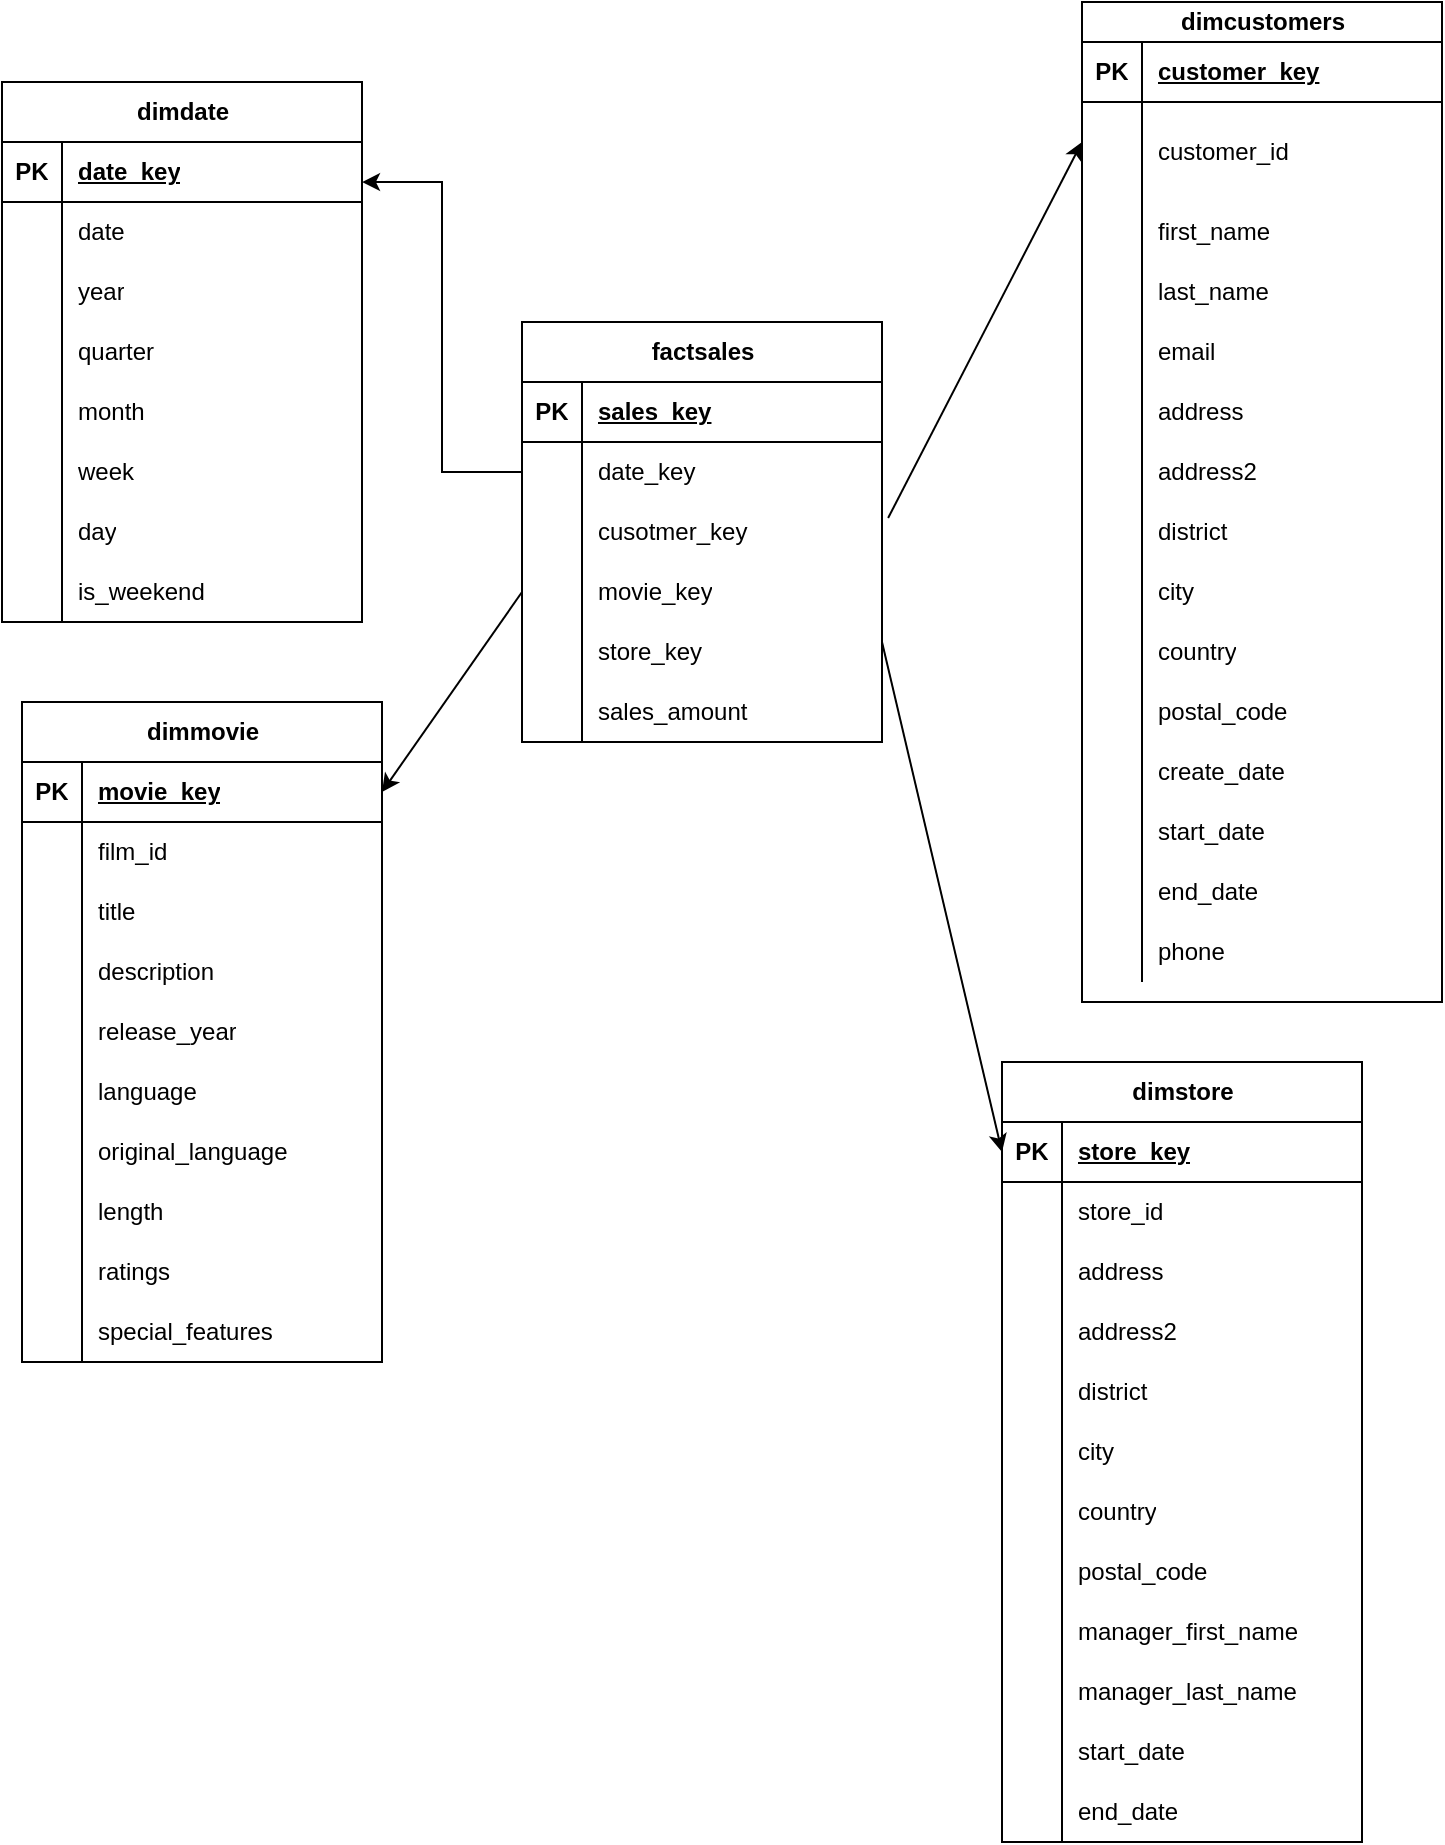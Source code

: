 <mxfile version="21.5.0" type="device">
  <diagram name="Page-1" id="Ls-cPa7ksyw-kUpTD1Ev">
    <mxGraphModel dx="880" dy="462" grid="1" gridSize="10" guides="1" tooltips="1" connect="1" arrows="1" fold="1" page="1" pageScale="1" pageWidth="850" pageHeight="1100" math="0" shadow="0">
      <root>
        <mxCell id="0" />
        <mxCell id="1" parent="0" />
        <mxCell id="tBw-oH8dw3B7Bj7bsa85-1" value="factsales" style="shape=table;startSize=30;container=1;collapsible=1;childLayout=tableLayout;fixedRows=1;rowLines=0;fontStyle=1;align=center;resizeLast=1;html=1;" parent="1" vertex="1">
          <mxGeometry x="310" y="180" width="180" height="210" as="geometry" />
        </mxCell>
        <mxCell id="tBw-oH8dw3B7Bj7bsa85-2" value="" style="shape=tableRow;horizontal=0;startSize=0;swimlaneHead=0;swimlaneBody=0;fillColor=none;collapsible=0;dropTarget=0;points=[[0,0.5],[1,0.5]];portConstraint=eastwest;top=0;left=0;right=0;bottom=1;" parent="tBw-oH8dw3B7Bj7bsa85-1" vertex="1">
          <mxGeometry y="30" width="180" height="30" as="geometry" />
        </mxCell>
        <mxCell id="tBw-oH8dw3B7Bj7bsa85-3" value="PK" style="shape=partialRectangle;connectable=0;fillColor=none;top=0;left=0;bottom=0;right=0;fontStyle=1;overflow=hidden;whiteSpace=wrap;html=1;" parent="tBw-oH8dw3B7Bj7bsa85-2" vertex="1">
          <mxGeometry width="30" height="30" as="geometry">
            <mxRectangle width="30" height="30" as="alternateBounds" />
          </mxGeometry>
        </mxCell>
        <mxCell id="tBw-oH8dw3B7Bj7bsa85-4" value="sales_key" style="shape=partialRectangle;connectable=0;fillColor=none;top=0;left=0;bottom=0;right=0;align=left;spacingLeft=6;fontStyle=5;overflow=hidden;whiteSpace=wrap;html=1;" parent="tBw-oH8dw3B7Bj7bsa85-2" vertex="1">
          <mxGeometry x="30" width="150" height="30" as="geometry">
            <mxRectangle width="150" height="30" as="alternateBounds" />
          </mxGeometry>
        </mxCell>
        <mxCell id="tBw-oH8dw3B7Bj7bsa85-5" value="" style="shape=tableRow;horizontal=0;startSize=0;swimlaneHead=0;swimlaneBody=0;fillColor=none;collapsible=0;dropTarget=0;points=[[0,0.5],[1,0.5]];portConstraint=eastwest;top=0;left=0;right=0;bottom=0;" parent="tBw-oH8dw3B7Bj7bsa85-1" vertex="1">
          <mxGeometry y="60" width="180" height="30" as="geometry" />
        </mxCell>
        <mxCell id="tBw-oH8dw3B7Bj7bsa85-6" value="" style="shape=partialRectangle;connectable=0;fillColor=none;top=0;left=0;bottom=0;right=0;editable=1;overflow=hidden;whiteSpace=wrap;html=1;" parent="tBw-oH8dw3B7Bj7bsa85-5" vertex="1">
          <mxGeometry width="30" height="30" as="geometry">
            <mxRectangle width="30" height="30" as="alternateBounds" />
          </mxGeometry>
        </mxCell>
        <mxCell id="tBw-oH8dw3B7Bj7bsa85-7" value="date_key" style="shape=partialRectangle;connectable=0;fillColor=none;top=0;left=0;bottom=0;right=0;align=left;spacingLeft=6;overflow=hidden;whiteSpace=wrap;html=1;" parent="tBw-oH8dw3B7Bj7bsa85-5" vertex="1">
          <mxGeometry x="30" width="150" height="30" as="geometry">
            <mxRectangle width="150" height="30" as="alternateBounds" />
          </mxGeometry>
        </mxCell>
        <mxCell id="tBw-oH8dw3B7Bj7bsa85-8" value="" style="shape=tableRow;horizontal=0;startSize=0;swimlaneHead=0;swimlaneBody=0;fillColor=none;collapsible=0;dropTarget=0;points=[[0,0.5],[1,0.5]];portConstraint=eastwest;top=0;left=0;right=0;bottom=0;" parent="tBw-oH8dw3B7Bj7bsa85-1" vertex="1">
          <mxGeometry y="90" width="180" height="30" as="geometry" />
        </mxCell>
        <mxCell id="tBw-oH8dw3B7Bj7bsa85-9" value="" style="shape=partialRectangle;connectable=0;fillColor=none;top=0;left=0;bottom=0;right=0;editable=1;overflow=hidden;whiteSpace=wrap;html=1;" parent="tBw-oH8dw3B7Bj7bsa85-8" vertex="1">
          <mxGeometry width="30" height="30" as="geometry">
            <mxRectangle width="30" height="30" as="alternateBounds" />
          </mxGeometry>
        </mxCell>
        <mxCell id="tBw-oH8dw3B7Bj7bsa85-10" value="cusotmer_key" style="shape=partialRectangle;connectable=0;fillColor=none;top=0;left=0;bottom=0;right=0;align=left;spacingLeft=6;overflow=hidden;whiteSpace=wrap;html=1;" parent="tBw-oH8dw3B7Bj7bsa85-8" vertex="1">
          <mxGeometry x="30" width="150" height="30" as="geometry">
            <mxRectangle width="150" height="30" as="alternateBounds" />
          </mxGeometry>
        </mxCell>
        <mxCell id="tBw-oH8dw3B7Bj7bsa85-11" value="" style="shape=tableRow;horizontal=0;startSize=0;swimlaneHead=0;swimlaneBody=0;fillColor=none;collapsible=0;dropTarget=0;points=[[0,0.5],[1,0.5]];portConstraint=eastwest;top=0;left=0;right=0;bottom=0;" parent="tBw-oH8dw3B7Bj7bsa85-1" vertex="1">
          <mxGeometry y="120" width="180" height="30" as="geometry" />
        </mxCell>
        <mxCell id="tBw-oH8dw3B7Bj7bsa85-12" value="" style="shape=partialRectangle;connectable=0;fillColor=none;top=0;left=0;bottom=0;right=0;editable=1;overflow=hidden;whiteSpace=wrap;html=1;" parent="tBw-oH8dw3B7Bj7bsa85-11" vertex="1">
          <mxGeometry width="30" height="30" as="geometry">
            <mxRectangle width="30" height="30" as="alternateBounds" />
          </mxGeometry>
        </mxCell>
        <mxCell id="tBw-oH8dw3B7Bj7bsa85-13" value="movie_key" style="shape=partialRectangle;connectable=0;fillColor=none;top=0;left=0;bottom=0;right=0;align=left;spacingLeft=6;overflow=hidden;whiteSpace=wrap;html=1;" parent="tBw-oH8dw3B7Bj7bsa85-11" vertex="1">
          <mxGeometry x="30" width="150" height="30" as="geometry">
            <mxRectangle width="150" height="30" as="alternateBounds" />
          </mxGeometry>
        </mxCell>
        <mxCell id="tBw-oH8dw3B7Bj7bsa85-67" value="" style="shape=tableRow;horizontal=0;startSize=0;swimlaneHead=0;swimlaneBody=0;fillColor=none;collapsible=0;dropTarget=0;points=[[0,0.5],[1,0.5]];portConstraint=eastwest;top=0;left=0;right=0;bottom=0;" parent="tBw-oH8dw3B7Bj7bsa85-1" vertex="1">
          <mxGeometry y="150" width="180" height="30" as="geometry" />
        </mxCell>
        <mxCell id="tBw-oH8dw3B7Bj7bsa85-68" value="" style="shape=partialRectangle;connectable=0;fillColor=none;top=0;left=0;bottom=0;right=0;editable=1;overflow=hidden;whiteSpace=wrap;html=1;" parent="tBw-oH8dw3B7Bj7bsa85-67" vertex="1">
          <mxGeometry width="30" height="30" as="geometry">
            <mxRectangle width="30" height="30" as="alternateBounds" />
          </mxGeometry>
        </mxCell>
        <mxCell id="tBw-oH8dw3B7Bj7bsa85-69" value="store_key" style="shape=partialRectangle;connectable=0;fillColor=none;top=0;left=0;bottom=0;right=0;align=left;spacingLeft=6;overflow=hidden;whiteSpace=wrap;html=1;" parent="tBw-oH8dw3B7Bj7bsa85-67" vertex="1">
          <mxGeometry x="30" width="150" height="30" as="geometry">
            <mxRectangle width="150" height="30" as="alternateBounds" />
          </mxGeometry>
        </mxCell>
        <mxCell id="tBw-oH8dw3B7Bj7bsa85-70" value="" style="shape=tableRow;horizontal=0;startSize=0;swimlaneHead=0;swimlaneBody=0;fillColor=none;collapsible=0;dropTarget=0;points=[[0,0.5],[1,0.5]];portConstraint=eastwest;top=0;left=0;right=0;bottom=0;" parent="tBw-oH8dw3B7Bj7bsa85-1" vertex="1">
          <mxGeometry y="180" width="180" height="30" as="geometry" />
        </mxCell>
        <mxCell id="tBw-oH8dw3B7Bj7bsa85-71" value="" style="shape=partialRectangle;connectable=0;fillColor=none;top=0;left=0;bottom=0;right=0;editable=1;overflow=hidden;whiteSpace=wrap;html=1;" parent="tBw-oH8dw3B7Bj7bsa85-70" vertex="1">
          <mxGeometry width="30" height="30" as="geometry">
            <mxRectangle width="30" height="30" as="alternateBounds" />
          </mxGeometry>
        </mxCell>
        <mxCell id="tBw-oH8dw3B7Bj7bsa85-72" value="sales_amount" style="shape=partialRectangle;connectable=0;fillColor=none;top=0;left=0;bottom=0;right=0;align=left;spacingLeft=6;overflow=hidden;whiteSpace=wrap;html=1;" parent="tBw-oH8dw3B7Bj7bsa85-70" vertex="1">
          <mxGeometry x="30" width="150" height="30" as="geometry">
            <mxRectangle width="150" height="30" as="alternateBounds" />
          </mxGeometry>
        </mxCell>
        <mxCell id="tBw-oH8dw3B7Bj7bsa85-14" value="dimdate" style="shape=table;startSize=30;container=1;collapsible=1;childLayout=tableLayout;fixedRows=1;rowLines=0;fontStyle=1;align=center;resizeLast=1;html=1;" parent="1" vertex="1">
          <mxGeometry x="50" y="60" width="180" height="270" as="geometry" />
        </mxCell>
        <mxCell id="tBw-oH8dw3B7Bj7bsa85-15" value="" style="shape=tableRow;horizontal=0;startSize=0;swimlaneHead=0;swimlaneBody=0;fillColor=none;collapsible=0;dropTarget=0;points=[[0,0.5],[1,0.5]];portConstraint=eastwest;top=0;left=0;right=0;bottom=1;" parent="tBw-oH8dw3B7Bj7bsa85-14" vertex="1">
          <mxGeometry y="30" width="180" height="30" as="geometry" />
        </mxCell>
        <mxCell id="tBw-oH8dw3B7Bj7bsa85-16" value="PK" style="shape=partialRectangle;connectable=0;fillColor=none;top=0;left=0;bottom=0;right=0;fontStyle=1;overflow=hidden;whiteSpace=wrap;html=1;" parent="tBw-oH8dw3B7Bj7bsa85-15" vertex="1">
          <mxGeometry width="30" height="30" as="geometry">
            <mxRectangle width="30" height="30" as="alternateBounds" />
          </mxGeometry>
        </mxCell>
        <mxCell id="tBw-oH8dw3B7Bj7bsa85-17" value="date_key" style="shape=partialRectangle;connectable=0;fillColor=none;top=0;left=0;bottom=0;right=0;align=left;spacingLeft=6;fontStyle=5;overflow=hidden;whiteSpace=wrap;html=1;" parent="tBw-oH8dw3B7Bj7bsa85-15" vertex="1">
          <mxGeometry x="30" width="150" height="30" as="geometry">
            <mxRectangle width="150" height="30" as="alternateBounds" />
          </mxGeometry>
        </mxCell>
        <mxCell id="tBw-oH8dw3B7Bj7bsa85-18" value="" style="shape=tableRow;horizontal=0;startSize=0;swimlaneHead=0;swimlaneBody=0;fillColor=none;collapsible=0;dropTarget=0;points=[[0,0.5],[1,0.5]];portConstraint=eastwest;top=0;left=0;right=0;bottom=0;" parent="tBw-oH8dw3B7Bj7bsa85-14" vertex="1">
          <mxGeometry y="60" width="180" height="30" as="geometry" />
        </mxCell>
        <mxCell id="tBw-oH8dw3B7Bj7bsa85-19" value="" style="shape=partialRectangle;connectable=0;fillColor=none;top=0;left=0;bottom=0;right=0;editable=1;overflow=hidden;whiteSpace=wrap;html=1;" parent="tBw-oH8dw3B7Bj7bsa85-18" vertex="1">
          <mxGeometry width="30" height="30" as="geometry">
            <mxRectangle width="30" height="30" as="alternateBounds" />
          </mxGeometry>
        </mxCell>
        <mxCell id="tBw-oH8dw3B7Bj7bsa85-20" value="date" style="shape=partialRectangle;connectable=0;fillColor=none;top=0;left=0;bottom=0;right=0;align=left;spacingLeft=6;overflow=hidden;whiteSpace=wrap;html=1;" parent="tBw-oH8dw3B7Bj7bsa85-18" vertex="1">
          <mxGeometry x="30" width="150" height="30" as="geometry">
            <mxRectangle width="150" height="30" as="alternateBounds" />
          </mxGeometry>
        </mxCell>
        <mxCell id="tBw-oH8dw3B7Bj7bsa85-21" value="" style="shape=tableRow;horizontal=0;startSize=0;swimlaneHead=0;swimlaneBody=0;fillColor=none;collapsible=0;dropTarget=0;points=[[0,0.5],[1,0.5]];portConstraint=eastwest;top=0;left=0;right=0;bottom=0;" parent="tBw-oH8dw3B7Bj7bsa85-14" vertex="1">
          <mxGeometry y="90" width="180" height="30" as="geometry" />
        </mxCell>
        <mxCell id="tBw-oH8dw3B7Bj7bsa85-22" value="" style="shape=partialRectangle;connectable=0;fillColor=none;top=0;left=0;bottom=0;right=0;editable=1;overflow=hidden;whiteSpace=wrap;html=1;" parent="tBw-oH8dw3B7Bj7bsa85-21" vertex="1">
          <mxGeometry width="30" height="30" as="geometry">
            <mxRectangle width="30" height="30" as="alternateBounds" />
          </mxGeometry>
        </mxCell>
        <mxCell id="tBw-oH8dw3B7Bj7bsa85-23" value="year" style="shape=partialRectangle;connectable=0;fillColor=none;top=0;left=0;bottom=0;right=0;align=left;spacingLeft=6;overflow=hidden;whiteSpace=wrap;html=1;" parent="tBw-oH8dw3B7Bj7bsa85-21" vertex="1">
          <mxGeometry x="30" width="150" height="30" as="geometry">
            <mxRectangle width="150" height="30" as="alternateBounds" />
          </mxGeometry>
        </mxCell>
        <mxCell id="tBw-oH8dw3B7Bj7bsa85-24" value="" style="shape=tableRow;horizontal=0;startSize=0;swimlaneHead=0;swimlaneBody=0;fillColor=none;collapsible=0;dropTarget=0;points=[[0,0.5],[1,0.5]];portConstraint=eastwest;top=0;left=0;right=0;bottom=0;" parent="tBw-oH8dw3B7Bj7bsa85-14" vertex="1">
          <mxGeometry y="120" width="180" height="30" as="geometry" />
        </mxCell>
        <mxCell id="tBw-oH8dw3B7Bj7bsa85-25" value="" style="shape=partialRectangle;connectable=0;fillColor=none;top=0;left=0;bottom=0;right=0;editable=1;overflow=hidden;whiteSpace=wrap;html=1;" parent="tBw-oH8dw3B7Bj7bsa85-24" vertex="1">
          <mxGeometry width="30" height="30" as="geometry">
            <mxRectangle width="30" height="30" as="alternateBounds" />
          </mxGeometry>
        </mxCell>
        <mxCell id="tBw-oH8dw3B7Bj7bsa85-26" value="quarter" style="shape=partialRectangle;connectable=0;fillColor=none;top=0;left=0;bottom=0;right=0;align=left;spacingLeft=6;overflow=hidden;whiteSpace=wrap;html=1;" parent="tBw-oH8dw3B7Bj7bsa85-24" vertex="1">
          <mxGeometry x="30" width="150" height="30" as="geometry">
            <mxRectangle width="150" height="30" as="alternateBounds" />
          </mxGeometry>
        </mxCell>
        <mxCell id="tBw-oH8dw3B7Bj7bsa85-77" value="" style="shape=tableRow;horizontal=0;startSize=0;swimlaneHead=0;swimlaneBody=0;fillColor=none;collapsible=0;dropTarget=0;points=[[0,0.5],[1,0.5]];portConstraint=eastwest;top=0;left=0;right=0;bottom=0;" parent="tBw-oH8dw3B7Bj7bsa85-14" vertex="1">
          <mxGeometry y="150" width="180" height="30" as="geometry" />
        </mxCell>
        <mxCell id="tBw-oH8dw3B7Bj7bsa85-78" value="" style="shape=partialRectangle;connectable=0;fillColor=none;top=0;left=0;bottom=0;right=0;editable=1;overflow=hidden;whiteSpace=wrap;html=1;" parent="tBw-oH8dw3B7Bj7bsa85-77" vertex="1">
          <mxGeometry width="30" height="30" as="geometry">
            <mxRectangle width="30" height="30" as="alternateBounds" />
          </mxGeometry>
        </mxCell>
        <mxCell id="tBw-oH8dw3B7Bj7bsa85-79" value="month" style="shape=partialRectangle;connectable=0;fillColor=none;top=0;left=0;bottom=0;right=0;align=left;spacingLeft=6;overflow=hidden;whiteSpace=wrap;html=1;" parent="tBw-oH8dw3B7Bj7bsa85-77" vertex="1">
          <mxGeometry x="30" width="150" height="30" as="geometry">
            <mxRectangle width="150" height="30" as="alternateBounds" />
          </mxGeometry>
        </mxCell>
        <mxCell id="tBw-oH8dw3B7Bj7bsa85-80" value="" style="shape=tableRow;horizontal=0;startSize=0;swimlaneHead=0;swimlaneBody=0;fillColor=none;collapsible=0;dropTarget=0;points=[[0,0.5],[1,0.5]];portConstraint=eastwest;top=0;left=0;right=0;bottom=0;" parent="tBw-oH8dw3B7Bj7bsa85-14" vertex="1">
          <mxGeometry y="180" width="180" height="30" as="geometry" />
        </mxCell>
        <mxCell id="tBw-oH8dw3B7Bj7bsa85-81" value="" style="shape=partialRectangle;connectable=0;fillColor=none;top=0;left=0;bottom=0;right=0;editable=1;overflow=hidden;whiteSpace=wrap;html=1;" parent="tBw-oH8dw3B7Bj7bsa85-80" vertex="1">
          <mxGeometry width="30" height="30" as="geometry">
            <mxRectangle width="30" height="30" as="alternateBounds" />
          </mxGeometry>
        </mxCell>
        <mxCell id="tBw-oH8dw3B7Bj7bsa85-82" value="week" style="shape=partialRectangle;connectable=0;fillColor=none;top=0;left=0;bottom=0;right=0;align=left;spacingLeft=6;overflow=hidden;whiteSpace=wrap;html=1;" parent="tBw-oH8dw3B7Bj7bsa85-80" vertex="1">
          <mxGeometry x="30" width="150" height="30" as="geometry">
            <mxRectangle width="150" height="30" as="alternateBounds" />
          </mxGeometry>
        </mxCell>
        <mxCell id="tBw-oH8dw3B7Bj7bsa85-83" value="" style="shape=tableRow;horizontal=0;startSize=0;swimlaneHead=0;swimlaneBody=0;fillColor=none;collapsible=0;dropTarget=0;points=[[0,0.5],[1,0.5]];portConstraint=eastwest;top=0;left=0;right=0;bottom=0;" parent="tBw-oH8dw3B7Bj7bsa85-14" vertex="1">
          <mxGeometry y="210" width="180" height="30" as="geometry" />
        </mxCell>
        <mxCell id="tBw-oH8dw3B7Bj7bsa85-84" value="" style="shape=partialRectangle;connectable=0;fillColor=none;top=0;left=0;bottom=0;right=0;editable=1;overflow=hidden;whiteSpace=wrap;html=1;" parent="tBw-oH8dw3B7Bj7bsa85-83" vertex="1">
          <mxGeometry width="30" height="30" as="geometry">
            <mxRectangle width="30" height="30" as="alternateBounds" />
          </mxGeometry>
        </mxCell>
        <mxCell id="tBw-oH8dw3B7Bj7bsa85-85" value="day" style="shape=partialRectangle;connectable=0;fillColor=none;top=0;left=0;bottom=0;right=0;align=left;spacingLeft=6;overflow=hidden;whiteSpace=wrap;html=1;" parent="tBw-oH8dw3B7Bj7bsa85-83" vertex="1">
          <mxGeometry x="30" width="150" height="30" as="geometry">
            <mxRectangle width="150" height="30" as="alternateBounds" />
          </mxGeometry>
        </mxCell>
        <mxCell id="tBw-oH8dw3B7Bj7bsa85-86" value="" style="shape=tableRow;horizontal=0;startSize=0;swimlaneHead=0;swimlaneBody=0;fillColor=none;collapsible=0;dropTarget=0;points=[[0,0.5],[1,0.5]];portConstraint=eastwest;top=0;left=0;right=0;bottom=0;" parent="tBw-oH8dw3B7Bj7bsa85-14" vertex="1">
          <mxGeometry y="240" width="180" height="30" as="geometry" />
        </mxCell>
        <mxCell id="tBw-oH8dw3B7Bj7bsa85-87" value="" style="shape=partialRectangle;connectable=0;fillColor=none;top=0;left=0;bottom=0;right=0;editable=1;overflow=hidden;whiteSpace=wrap;html=1;" parent="tBw-oH8dw3B7Bj7bsa85-86" vertex="1">
          <mxGeometry width="30" height="30" as="geometry">
            <mxRectangle width="30" height="30" as="alternateBounds" />
          </mxGeometry>
        </mxCell>
        <mxCell id="tBw-oH8dw3B7Bj7bsa85-88" value="is_weekend" style="shape=partialRectangle;connectable=0;fillColor=none;top=0;left=0;bottom=0;right=0;align=left;spacingLeft=6;overflow=hidden;whiteSpace=wrap;html=1;" parent="tBw-oH8dw3B7Bj7bsa85-86" vertex="1">
          <mxGeometry x="30" width="150" height="30" as="geometry">
            <mxRectangle width="150" height="30" as="alternateBounds" />
          </mxGeometry>
        </mxCell>
        <mxCell id="tBw-oH8dw3B7Bj7bsa85-27" value="dimcustomers" style="shape=table;startSize=20;container=1;collapsible=1;childLayout=tableLayout;fixedRows=1;rowLines=0;fontStyle=1;align=center;resizeLast=1;html=1;" parent="1" vertex="1">
          <mxGeometry x="590" y="20" width="180" height="500" as="geometry" />
        </mxCell>
        <mxCell id="tBw-oH8dw3B7Bj7bsa85-28" value="" style="shape=tableRow;horizontal=0;startSize=0;swimlaneHead=0;swimlaneBody=0;fillColor=none;collapsible=0;dropTarget=0;points=[[0,0.5],[1,0.5]];portConstraint=eastwest;top=0;left=0;right=0;bottom=1;" parent="tBw-oH8dw3B7Bj7bsa85-27" vertex="1">
          <mxGeometry y="20" width="180" height="30" as="geometry" />
        </mxCell>
        <mxCell id="tBw-oH8dw3B7Bj7bsa85-29" value="PK" style="shape=partialRectangle;connectable=0;fillColor=none;top=0;left=0;bottom=0;right=0;fontStyle=1;overflow=hidden;whiteSpace=wrap;html=1;" parent="tBw-oH8dw3B7Bj7bsa85-28" vertex="1">
          <mxGeometry width="30" height="30" as="geometry">
            <mxRectangle width="30" height="30" as="alternateBounds" />
          </mxGeometry>
        </mxCell>
        <mxCell id="tBw-oH8dw3B7Bj7bsa85-30" value="customer_key" style="shape=partialRectangle;connectable=0;fillColor=none;top=0;left=0;bottom=0;right=0;align=left;spacingLeft=6;fontStyle=5;overflow=hidden;whiteSpace=wrap;html=1;" parent="tBw-oH8dw3B7Bj7bsa85-28" vertex="1">
          <mxGeometry x="30" width="150" height="30" as="geometry">
            <mxRectangle width="150" height="30" as="alternateBounds" />
          </mxGeometry>
        </mxCell>
        <mxCell id="tBw-oH8dw3B7Bj7bsa85-31" value="" style="shape=tableRow;horizontal=0;startSize=0;swimlaneHead=0;swimlaneBody=0;fillColor=none;collapsible=0;dropTarget=0;points=[[0,0.5],[1,0.5]];portConstraint=eastwest;top=0;left=0;right=0;bottom=0;" parent="tBw-oH8dw3B7Bj7bsa85-27" vertex="1">
          <mxGeometry y="50" width="180" height="50" as="geometry" />
        </mxCell>
        <mxCell id="tBw-oH8dw3B7Bj7bsa85-32" value="" style="shape=partialRectangle;connectable=0;fillColor=none;top=0;left=0;bottom=0;right=0;editable=1;overflow=hidden;whiteSpace=wrap;html=1;" parent="tBw-oH8dw3B7Bj7bsa85-31" vertex="1">
          <mxGeometry width="30" height="50" as="geometry">
            <mxRectangle width="30" height="50" as="alternateBounds" />
          </mxGeometry>
        </mxCell>
        <mxCell id="tBw-oH8dw3B7Bj7bsa85-33" value="customer_id&lt;span style=&quot;white-space: pre;&quot;&gt;&#x9;&lt;/span&gt;&lt;span style=&quot;white-space: pre;&quot;&gt;&#x9;&lt;/span&gt;&lt;span style=&quot;white-space: pre;&quot;&gt;&#x9;&lt;/span&gt;&lt;span style=&quot;white-space: pre;&quot;&gt;&#x9;&lt;/span&gt;&lt;span style=&quot;white-space: pre;&quot;&gt;&#x9;&lt;/span&gt;" style="shape=partialRectangle;connectable=0;fillColor=none;top=0;left=0;bottom=0;right=0;align=left;spacingLeft=6;overflow=hidden;whiteSpace=wrap;html=1;" parent="tBw-oH8dw3B7Bj7bsa85-31" vertex="1">
          <mxGeometry x="30" width="150" height="50" as="geometry">
            <mxRectangle width="150" height="50" as="alternateBounds" />
          </mxGeometry>
        </mxCell>
        <mxCell id="tBw-oH8dw3B7Bj7bsa85-34" value="" style="shape=tableRow;horizontal=0;startSize=0;swimlaneHead=0;swimlaneBody=0;fillColor=none;collapsible=0;dropTarget=0;points=[[0,0.5],[1,0.5]];portConstraint=eastwest;top=0;left=0;right=0;bottom=0;" parent="tBw-oH8dw3B7Bj7bsa85-27" vertex="1">
          <mxGeometry y="100" width="180" height="30" as="geometry" />
        </mxCell>
        <mxCell id="tBw-oH8dw3B7Bj7bsa85-35" value="" style="shape=partialRectangle;connectable=0;fillColor=none;top=0;left=0;bottom=0;right=0;editable=1;overflow=hidden;whiteSpace=wrap;html=1;" parent="tBw-oH8dw3B7Bj7bsa85-34" vertex="1">
          <mxGeometry width="30" height="30" as="geometry">
            <mxRectangle width="30" height="30" as="alternateBounds" />
          </mxGeometry>
        </mxCell>
        <mxCell id="tBw-oH8dw3B7Bj7bsa85-36" value="first_name" style="shape=partialRectangle;connectable=0;fillColor=none;top=0;left=0;bottom=0;right=0;align=left;spacingLeft=6;overflow=hidden;whiteSpace=wrap;html=1;" parent="tBw-oH8dw3B7Bj7bsa85-34" vertex="1">
          <mxGeometry x="30" width="150" height="30" as="geometry">
            <mxRectangle width="150" height="30" as="alternateBounds" />
          </mxGeometry>
        </mxCell>
        <mxCell id="tBw-oH8dw3B7Bj7bsa85-37" value="" style="shape=tableRow;horizontal=0;startSize=0;swimlaneHead=0;swimlaneBody=0;fillColor=none;collapsible=0;dropTarget=0;points=[[0,0.5],[1,0.5]];portConstraint=eastwest;top=0;left=0;right=0;bottom=0;" parent="tBw-oH8dw3B7Bj7bsa85-27" vertex="1">
          <mxGeometry y="130" width="180" height="30" as="geometry" />
        </mxCell>
        <mxCell id="tBw-oH8dw3B7Bj7bsa85-38" value="" style="shape=partialRectangle;connectable=0;fillColor=none;top=0;left=0;bottom=0;right=0;editable=1;overflow=hidden;whiteSpace=wrap;html=1;" parent="tBw-oH8dw3B7Bj7bsa85-37" vertex="1">
          <mxGeometry width="30" height="30" as="geometry">
            <mxRectangle width="30" height="30" as="alternateBounds" />
          </mxGeometry>
        </mxCell>
        <mxCell id="tBw-oH8dw3B7Bj7bsa85-39" value="last_name" style="shape=partialRectangle;connectable=0;fillColor=none;top=0;left=0;bottom=0;right=0;align=left;spacingLeft=6;overflow=hidden;whiteSpace=wrap;html=1;" parent="tBw-oH8dw3B7Bj7bsa85-37" vertex="1">
          <mxGeometry x="30" width="150" height="30" as="geometry">
            <mxRectangle width="150" height="30" as="alternateBounds" />
          </mxGeometry>
        </mxCell>
        <mxCell id="tBw-oH8dw3B7Bj7bsa85-131" value="" style="shape=tableRow;horizontal=0;startSize=0;swimlaneHead=0;swimlaneBody=0;fillColor=none;collapsible=0;dropTarget=0;points=[[0,0.5],[1,0.5]];portConstraint=eastwest;top=0;left=0;right=0;bottom=0;" parent="tBw-oH8dw3B7Bj7bsa85-27" vertex="1">
          <mxGeometry y="160" width="180" height="30" as="geometry" />
        </mxCell>
        <mxCell id="tBw-oH8dw3B7Bj7bsa85-132" value="" style="shape=partialRectangle;connectable=0;fillColor=none;top=0;left=0;bottom=0;right=0;editable=1;overflow=hidden;whiteSpace=wrap;html=1;" parent="tBw-oH8dw3B7Bj7bsa85-131" vertex="1">
          <mxGeometry width="30" height="30" as="geometry">
            <mxRectangle width="30" height="30" as="alternateBounds" />
          </mxGeometry>
        </mxCell>
        <mxCell id="tBw-oH8dw3B7Bj7bsa85-133" value="email" style="shape=partialRectangle;connectable=0;fillColor=none;top=0;left=0;bottom=0;right=0;align=left;spacingLeft=6;overflow=hidden;whiteSpace=wrap;html=1;" parent="tBw-oH8dw3B7Bj7bsa85-131" vertex="1">
          <mxGeometry x="30" width="150" height="30" as="geometry">
            <mxRectangle width="150" height="30" as="alternateBounds" />
          </mxGeometry>
        </mxCell>
        <mxCell id="tBw-oH8dw3B7Bj7bsa85-134" value="" style="shape=tableRow;horizontal=0;startSize=0;swimlaneHead=0;swimlaneBody=0;fillColor=none;collapsible=0;dropTarget=0;points=[[0,0.5],[1,0.5]];portConstraint=eastwest;top=0;left=0;right=0;bottom=0;" parent="tBw-oH8dw3B7Bj7bsa85-27" vertex="1">
          <mxGeometry y="190" width="180" height="30" as="geometry" />
        </mxCell>
        <mxCell id="tBw-oH8dw3B7Bj7bsa85-135" value="" style="shape=partialRectangle;connectable=0;fillColor=none;top=0;left=0;bottom=0;right=0;editable=1;overflow=hidden;whiteSpace=wrap;html=1;" parent="tBw-oH8dw3B7Bj7bsa85-134" vertex="1">
          <mxGeometry width="30" height="30" as="geometry">
            <mxRectangle width="30" height="30" as="alternateBounds" />
          </mxGeometry>
        </mxCell>
        <mxCell id="tBw-oH8dw3B7Bj7bsa85-136" value="address" style="shape=partialRectangle;connectable=0;fillColor=none;top=0;left=0;bottom=0;right=0;align=left;spacingLeft=6;overflow=hidden;whiteSpace=wrap;html=1;" parent="tBw-oH8dw3B7Bj7bsa85-134" vertex="1">
          <mxGeometry x="30" width="150" height="30" as="geometry">
            <mxRectangle width="150" height="30" as="alternateBounds" />
          </mxGeometry>
        </mxCell>
        <mxCell id="tBw-oH8dw3B7Bj7bsa85-137" value="" style="shape=tableRow;horizontal=0;startSize=0;swimlaneHead=0;swimlaneBody=0;fillColor=none;collapsible=0;dropTarget=0;points=[[0,0.5],[1,0.5]];portConstraint=eastwest;top=0;left=0;right=0;bottom=0;" parent="tBw-oH8dw3B7Bj7bsa85-27" vertex="1">
          <mxGeometry y="220" width="180" height="30" as="geometry" />
        </mxCell>
        <mxCell id="tBw-oH8dw3B7Bj7bsa85-138" value="" style="shape=partialRectangle;connectable=0;fillColor=none;top=0;left=0;bottom=0;right=0;editable=1;overflow=hidden;whiteSpace=wrap;html=1;" parent="tBw-oH8dw3B7Bj7bsa85-137" vertex="1">
          <mxGeometry width="30" height="30" as="geometry">
            <mxRectangle width="30" height="30" as="alternateBounds" />
          </mxGeometry>
        </mxCell>
        <mxCell id="tBw-oH8dw3B7Bj7bsa85-139" value="address2" style="shape=partialRectangle;connectable=0;fillColor=none;top=0;left=0;bottom=0;right=0;align=left;spacingLeft=6;overflow=hidden;whiteSpace=wrap;html=1;" parent="tBw-oH8dw3B7Bj7bsa85-137" vertex="1">
          <mxGeometry x="30" width="150" height="30" as="geometry">
            <mxRectangle width="150" height="30" as="alternateBounds" />
          </mxGeometry>
        </mxCell>
        <mxCell id="tBw-oH8dw3B7Bj7bsa85-140" value="" style="shape=tableRow;horizontal=0;startSize=0;swimlaneHead=0;swimlaneBody=0;fillColor=none;collapsible=0;dropTarget=0;points=[[0,0.5],[1,0.5]];portConstraint=eastwest;top=0;left=0;right=0;bottom=0;" parent="tBw-oH8dw3B7Bj7bsa85-27" vertex="1">
          <mxGeometry y="250" width="180" height="30" as="geometry" />
        </mxCell>
        <mxCell id="tBw-oH8dw3B7Bj7bsa85-141" value="" style="shape=partialRectangle;connectable=0;fillColor=none;top=0;left=0;bottom=0;right=0;editable=1;overflow=hidden;whiteSpace=wrap;html=1;" parent="tBw-oH8dw3B7Bj7bsa85-140" vertex="1">
          <mxGeometry width="30" height="30" as="geometry">
            <mxRectangle width="30" height="30" as="alternateBounds" />
          </mxGeometry>
        </mxCell>
        <mxCell id="tBw-oH8dw3B7Bj7bsa85-142" value="district" style="shape=partialRectangle;connectable=0;fillColor=none;top=0;left=0;bottom=0;right=0;align=left;spacingLeft=6;overflow=hidden;whiteSpace=wrap;html=1;" parent="tBw-oH8dw3B7Bj7bsa85-140" vertex="1">
          <mxGeometry x="30" width="150" height="30" as="geometry">
            <mxRectangle width="150" height="30" as="alternateBounds" />
          </mxGeometry>
        </mxCell>
        <mxCell id="tBw-oH8dw3B7Bj7bsa85-143" value="" style="shape=tableRow;horizontal=0;startSize=0;swimlaneHead=0;swimlaneBody=0;fillColor=none;collapsible=0;dropTarget=0;points=[[0,0.5],[1,0.5]];portConstraint=eastwest;top=0;left=0;right=0;bottom=0;" parent="tBw-oH8dw3B7Bj7bsa85-27" vertex="1">
          <mxGeometry y="280" width="180" height="30" as="geometry" />
        </mxCell>
        <mxCell id="tBw-oH8dw3B7Bj7bsa85-144" value="" style="shape=partialRectangle;connectable=0;fillColor=none;top=0;left=0;bottom=0;right=0;editable=1;overflow=hidden;whiteSpace=wrap;html=1;" parent="tBw-oH8dw3B7Bj7bsa85-143" vertex="1">
          <mxGeometry width="30" height="30" as="geometry">
            <mxRectangle width="30" height="30" as="alternateBounds" />
          </mxGeometry>
        </mxCell>
        <mxCell id="tBw-oH8dw3B7Bj7bsa85-145" value="city" style="shape=partialRectangle;connectable=0;fillColor=none;top=0;left=0;bottom=0;right=0;align=left;spacingLeft=6;overflow=hidden;whiteSpace=wrap;html=1;" parent="tBw-oH8dw3B7Bj7bsa85-143" vertex="1">
          <mxGeometry x="30" width="150" height="30" as="geometry">
            <mxRectangle width="150" height="30" as="alternateBounds" />
          </mxGeometry>
        </mxCell>
        <mxCell id="tBw-oH8dw3B7Bj7bsa85-146" value="" style="shape=tableRow;horizontal=0;startSize=0;swimlaneHead=0;swimlaneBody=0;fillColor=none;collapsible=0;dropTarget=0;points=[[0,0.5],[1,0.5]];portConstraint=eastwest;top=0;left=0;right=0;bottom=0;" parent="tBw-oH8dw3B7Bj7bsa85-27" vertex="1">
          <mxGeometry y="310" width="180" height="30" as="geometry" />
        </mxCell>
        <mxCell id="tBw-oH8dw3B7Bj7bsa85-147" value="" style="shape=partialRectangle;connectable=0;fillColor=none;top=0;left=0;bottom=0;right=0;editable=1;overflow=hidden;whiteSpace=wrap;html=1;" parent="tBw-oH8dw3B7Bj7bsa85-146" vertex="1">
          <mxGeometry width="30" height="30" as="geometry">
            <mxRectangle width="30" height="30" as="alternateBounds" />
          </mxGeometry>
        </mxCell>
        <mxCell id="tBw-oH8dw3B7Bj7bsa85-148" value="country" style="shape=partialRectangle;connectable=0;fillColor=none;top=0;left=0;bottom=0;right=0;align=left;spacingLeft=6;overflow=hidden;whiteSpace=wrap;html=1;" parent="tBw-oH8dw3B7Bj7bsa85-146" vertex="1">
          <mxGeometry x="30" width="150" height="30" as="geometry">
            <mxRectangle width="150" height="30" as="alternateBounds" />
          </mxGeometry>
        </mxCell>
        <mxCell id="tBw-oH8dw3B7Bj7bsa85-149" value="" style="shape=tableRow;horizontal=0;startSize=0;swimlaneHead=0;swimlaneBody=0;fillColor=none;collapsible=0;dropTarget=0;points=[[0,0.5],[1,0.5]];portConstraint=eastwest;top=0;left=0;right=0;bottom=0;" parent="tBw-oH8dw3B7Bj7bsa85-27" vertex="1">
          <mxGeometry y="340" width="180" height="30" as="geometry" />
        </mxCell>
        <mxCell id="tBw-oH8dw3B7Bj7bsa85-150" value="" style="shape=partialRectangle;connectable=0;fillColor=none;top=0;left=0;bottom=0;right=0;editable=1;overflow=hidden;whiteSpace=wrap;html=1;" parent="tBw-oH8dw3B7Bj7bsa85-149" vertex="1">
          <mxGeometry width="30" height="30" as="geometry">
            <mxRectangle width="30" height="30" as="alternateBounds" />
          </mxGeometry>
        </mxCell>
        <mxCell id="tBw-oH8dw3B7Bj7bsa85-151" value="postal_code" style="shape=partialRectangle;connectable=0;fillColor=none;top=0;left=0;bottom=0;right=0;align=left;spacingLeft=6;overflow=hidden;whiteSpace=wrap;html=1;" parent="tBw-oH8dw3B7Bj7bsa85-149" vertex="1">
          <mxGeometry x="30" width="150" height="30" as="geometry">
            <mxRectangle width="150" height="30" as="alternateBounds" />
          </mxGeometry>
        </mxCell>
        <mxCell id="tBw-oH8dw3B7Bj7bsa85-152" value="" style="shape=tableRow;horizontal=0;startSize=0;swimlaneHead=0;swimlaneBody=0;fillColor=none;collapsible=0;dropTarget=0;points=[[0,0.5],[1,0.5]];portConstraint=eastwest;top=0;left=0;right=0;bottom=0;" parent="tBw-oH8dw3B7Bj7bsa85-27" vertex="1">
          <mxGeometry y="370" width="180" height="30" as="geometry" />
        </mxCell>
        <mxCell id="tBw-oH8dw3B7Bj7bsa85-153" value="" style="shape=partialRectangle;connectable=0;fillColor=none;top=0;left=0;bottom=0;right=0;editable=1;overflow=hidden;whiteSpace=wrap;html=1;" parent="tBw-oH8dw3B7Bj7bsa85-152" vertex="1">
          <mxGeometry width="30" height="30" as="geometry">
            <mxRectangle width="30" height="30" as="alternateBounds" />
          </mxGeometry>
        </mxCell>
        <mxCell id="tBw-oH8dw3B7Bj7bsa85-154" value="create_date" style="shape=partialRectangle;connectable=0;fillColor=none;top=0;left=0;bottom=0;right=0;align=left;spacingLeft=6;overflow=hidden;whiteSpace=wrap;html=1;" parent="tBw-oH8dw3B7Bj7bsa85-152" vertex="1">
          <mxGeometry x="30" width="150" height="30" as="geometry">
            <mxRectangle width="150" height="30" as="alternateBounds" />
          </mxGeometry>
        </mxCell>
        <mxCell id="tBw-oH8dw3B7Bj7bsa85-155" value="" style="shape=tableRow;horizontal=0;startSize=0;swimlaneHead=0;swimlaneBody=0;fillColor=none;collapsible=0;dropTarget=0;points=[[0,0.5],[1,0.5]];portConstraint=eastwest;top=0;left=0;right=0;bottom=0;" parent="tBw-oH8dw3B7Bj7bsa85-27" vertex="1">
          <mxGeometry y="400" width="180" height="30" as="geometry" />
        </mxCell>
        <mxCell id="tBw-oH8dw3B7Bj7bsa85-156" value="" style="shape=partialRectangle;connectable=0;fillColor=none;top=0;left=0;bottom=0;right=0;editable=1;overflow=hidden;whiteSpace=wrap;html=1;" parent="tBw-oH8dw3B7Bj7bsa85-155" vertex="1">
          <mxGeometry width="30" height="30" as="geometry">
            <mxRectangle width="30" height="30" as="alternateBounds" />
          </mxGeometry>
        </mxCell>
        <mxCell id="tBw-oH8dw3B7Bj7bsa85-157" value="start_date" style="shape=partialRectangle;connectable=0;fillColor=none;top=0;left=0;bottom=0;right=0;align=left;spacingLeft=6;overflow=hidden;whiteSpace=wrap;html=1;" parent="tBw-oH8dw3B7Bj7bsa85-155" vertex="1">
          <mxGeometry x="30" width="150" height="30" as="geometry">
            <mxRectangle width="150" height="30" as="alternateBounds" />
          </mxGeometry>
        </mxCell>
        <mxCell id="tBw-oH8dw3B7Bj7bsa85-158" value="" style="shape=tableRow;horizontal=0;startSize=0;swimlaneHead=0;swimlaneBody=0;fillColor=none;collapsible=0;dropTarget=0;points=[[0,0.5],[1,0.5]];portConstraint=eastwest;top=0;left=0;right=0;bottom=0;" parent="tBw-oH8dw3B7Bj7bsa85-27" vertex="1">
          <mxGeometry y="430" width="180" height="30" as="geometry" />
        </mxCell>
        <mxCell id="tBw-oH8dw3B7Bj7bsa85-159" value="" style="shape=partialRectangle;connectable=0;fillColor=none;top=0;left=0;bottom=0;right=0;editable=1;overflow=hidden;whiteSpace=wrap;html=1;" parent="tBw-oH8dw3B7Bj7bsa85-158" vertex="1">
          <mxGeometry width="30" height="30" as="geometry">
            <mxRectangle width="30" height="30" as="alternateBounds" />
          </mxGeometry>
        </mxCell>
        <mxCell id="tBw-oH8dw3B7Bj7bsa85-160" value="end_date" style="shape=partialRectangle;connectable=0;fillColor=none;top=0;left=0;bottom=0;right=0;align=left;spacingLeft=6;overflow=hidden;whiteSpace=wrap;html=1;" parent="tBw-oH8dw3B7Bj7bsa85-158" vertex="1">
          <mxGeometry x="30" width="150" height="30" as="geometry">
            <mxRectangle width="150" height="30" as="alternateBounds" />
          </mxGeometry>
        </mxCell>
        <mxCell id="eC78tj50ZBR1UqeAuyHu-1" value="" style="shape=tableRow;horizontal=0;startSize=0;swimlaneHead=0;swimlaneBody=0;fillColor=none;collapsible=0;dropTarget=0;points=[[0,0.5],[1,0.5]];portConstraint=eastwest;top=0;left=0;right=0;bottom=0;" vertex="1" parent="tBw-oH8dw3B7Bj7bsa85-27">
          <mxGeometry y="460" width="180" height="30" as="geometry" />
        </mxCell>
        <mxCell id="eC78tj50ZBR1UqeAuyHu-2" value="" style="shape=partialRectangle;connectable=0;fillColor=none;top=0;left=0;bottom=0;right=0;editable=1;overflow=hidden;whiteSpace=wrap;html=1;" vertex="1" parent="eC78tj50ZBR1UqeAuyHu-1">
          <mxGeometry width="30" height="30" as="geometry">
            <mxRectangle width="30" height="30" as="alternateBounds" />
          </mxGeometry>
        </mxCell>
        <mxCell id="eC78tj50ZBR1UqeAuyHu-3" value="phone" style="shape=partialRectangle;connectable=0;fillColor=none;top=0;left=0;bottom=0;right=0;align=left;spacingLeft=6;overflow=hidden;whiteSpace=wrap;html=1;" vertex="1" parent="eC78tj50ZBR1UqeAuyHu-1">
          <mxGeometry x="30" width="150" height="30" as="geometry">
            <mxRectangle width="150" height="30" as="alternateBounds" />
          </mxGeometry>
        </mxCell>
        <mxCell id="tBw-oH8dw3B7Bj7bsa85-40" value="dimmovie" style="shape=table;startSize=30;container=1;collapsible=1;childLayout=tableLayout;fixedRows=1;rowLines=0;fontStyle=1;align=center;resizeLast=1;html=1;" parent="1" vertex="1">
          <mxGeometry x="60" y="370" width="180" height="330" as="geometry" />
        </mxCell>
        <mxCell id="tBw-oH8dw3B7Bj7bsa85-41" value="" style="shape=tableRow;horizontal=0;startSize=0;swimlaneHead=0;swimlaneBody=0;fillColor=none;collapsible=0;dropTarget=0;points=[[0,0.5],[1,0.5]];portConstraint=eastwest;top=0;left=0;right=0;bottom=1;" parent="tBw-oH8dw3B7Bj7bsa85-40" vertex="1">
          <mxGeometry y="30" width="180" height="30" as="geometry" />
        </mxCell>
        <mxCell id="tBw-oH8dw3B7Bj7bsa85-42" value="PK" style="shape=partialRectangle;connectable=0;fillColor=none;top=0;left=0;bottom=0;right=0;fontStyle=1;overflow=hidden;whiteSpace=wrap;html=1;" parent="tBw-oH8dw3B7Bj7bsa85-41" vertex="1">
          <mxGeometry width="30" height="30" as="geometry">
            <mxRectangle width="30" height="30" as="alternateBounds" />
          </mxGeometry>
        </mxCell>
        <mxCell id="tBw-oH8dw3B7Bj7bsa85-43" value="movie_key" style="shape=partialRectangle;connectable=0;fillColor=none;top=0;left=0;bottom=0;right=0;align=left;spacingLeft=6;fontStyle=5;overflow=hidden;whiteSpace=wrap;html=1;" parent="tBw-oH8dw3B7Bj7bsa85-41" vertex="1">
          <mxGeometry x="30" width="150" height="30" as="geometry">
            <mxRectangle width="150" height="30" as="alternateBounds" />
          </mxGeometry>
        </mxCell>
        <mxCell id="tBw-oH8dw3B7Bj7bsa85-44" value="" style="shape=tableRow;horizontal=0;startSize=0;swimlaneHead=0;swimlaneBody=0;fillColor=none;collapsible=0;dropTarget=0;points=[[0,0.5],[1,0.5]];portConstraint=eastwest;top=0;left=0;right=0;bottom=0;" parent="tBw-oH8dw3B7Bj7bsa85-40" vertex="1">
          <mxGeometry y="60" width="180" height="30" as="geometry" />
        </mxCell>
        <mxCell id="tBw-oH8dw3B7Bj7bsa85-45" value="" style="shape=partialRectangle;connectable=0;fillColor=none;top=0;left=0;bottom=0;right=0;editable=1;overflow=hidden;whiteSpace=wrap;html=1;" parent="tBw-oH8dw3B7Bj7bsa85-44" vertex="1">
          <mxGeometry width="30" height="30" as="geometry">
            <mxRectangle width="30" height="30" as="alternateBounds" />
          </mxGeometry>
        </mxCell>
        <mxCell id="tBw-oH8dw3B7Bj7bsa85-46" value="film_id" style="shape=partialRectangle;connectable=0;fillColor=none;top=0;left=0;bottom=0;right=0;align=left;spacingLeft=6;overflow=hidden;whiteSpace=wrap;html=1;" parent="tBw-oH8dw3B7Bj7bsa85-44" vertex="1">
          <mxGeometry x="30" width="150" height="30" as="geometry">
            <mxRectangle width="150" height="30" as="alternateBounds" />
          </mxGeometry>
        </mxCell>
        <mxCell id="tBw-oH8dw3B7Bj7bsa85-47" value="" style="shape=tableRow;horizontal=0;startSize=0;swimlaneHead=0;swimlaneBody=0;fillColor=none;collapsible=0;dropTarget=0;points=[[0,0.5],[1,0.5]];portConstraint=eastwest;top=0;left=0;right=0;bottom=0;" parent="tBw-oH8dw3B7Bj7bsa85-40" vertex="1">
          <mxGeometry y="90" width="180" height="30" as="geometry" />
        </mxCell>
        <mxCell id="tBw-oH8dw3B7Bj7bsa85-48" value="" style="shape=partialRectangle;connectable=0;fillColor=none;top=0;left=0;bottom=0;right=0;editable=1;overflow=hidden;whiteSpace=wrap;html=1;" parent="tBw-oH8dw3B7Bj7bsa85-47" vertex="1">
          <mxGeometry width="30" height="30" as="geometry">
            <mxRectangle width="30" height="30" as="alternateBounds" />
          </mxGeometry>
        </mxCell>
        <mxCell id="tBw-oH8dw3B7Bj7bsa85-49" value="title" style="shape=partialRectangle;connectable=0;fillColor=none;top=0;left=0;bottom=0;right=0;align=left;spacingLeft=6;overflow=hidden;whiteSpace=wrap;html=1;" parent="tBw-oH8dw3B7Bj7bsa85-47" vertex="1">
          <mxGeometry x="30" width="150" height="30" as="geometry">
            <mxRectangle width="150" height="30" as="alternateBounds" />
          </mxGeometry>
        </mxCell>
        <mxCell id="tBw-oH8dw3B7Bj7bsa85-50" value="" style="shape=tableRow;horizontal=0;startSize=0;swimlaneHead=0;swimlaneBody=0;fillColor=none;collapsible=0;dropTarget=0;points=[[0,0.5],[1,0.5]];portConstraint=eastwest;top=0;left=0;right=0;bottom=0;" parent="tBw-oH8dw3B7Bj7bsa85-40" vertex="1">
          <mxGeometry y="120" width="180" height="30" as="geometry" />
        </mxCell>
        <mxCell id="tBw-oH8dw3B7Bj7bsa85-51" value="" style="shape=partialRectangle;connectable=0;fillColor=none;top=0;left=0;bottom=0;right=0;editable=1;overflow=hidden;whiteSpace=wrap;html=1;" parent="tBw-oH8dw3B7Bj7bsa85-50" vertex="1">
          <mxGeometry width="30" height="30" as="geometry">
            <mxRectangle width="30" height="30" as="alternateBounds" />
          </mxGeometry>
        </mxCell>
        <mxCell id="tBw-oH8dw3B7Bj7bsa85-52" value="description" style="shape=partialRectangle;connectable=0;fillColor=none;top=0;left=0;bottom=0;right=0;align=left;spacingLeft=6;overflow=hidden;whiteSpace=wrap;html=1;" parent="tBw-oH8dw3B7Bj7bsa85-50" vertex="1">
          <mxGeometry x="30" width="150" height="30" as="geometry">
            <mxRectangle width="150" height="30" as="alternateBounds" />
          </mxGeometry>
        </mxCell>
        <mxCell id="tBw-oH8dw3B7Bj7bsa85-89" value="" style="shape=tableRow;horizontal=0;startSize=0;swimlaneHead=0;swimlaneBody=0;fillColor=none;collapsible=0;dropTarget=0;points=[[0,0.5],[1,0.5]];portConstraint=eastwest;top=0;left=0;right=0;bottom=0;" parent="tBw-oH8dw3B7Bj7bsa85-40" vertex="1">
          <mxGeometry y="150" width="180" height="30" as="geometry" />
        </mxCell>
        <mxCell id="tBw-oH8dw3B7Bj7bsa85-90" value="" style="shape=partialRectangle;connectable=0;fillColor=none;top=0;left=0;bottom=0;right=0;editable=1;overflow=hidden;whiteSpace=wrap;html=1;" parent="tBw-oH8dw3B7Bj7bsa85-89" vertex="1">
          <mxGeometry width="30" height="30" as="geometry">
            <mxRectangle width="30" height="30" as="alternateBounds" />
          </mxGeometry>
        </mxCell>
        <mxCell id="tBw-oH8dw3B7Bj7bsa85-91" value="release_year" style="shape=partialRectangle;connectable=0;fillColor=none;top=0;left=0;bottom=0;right=0;align=left;spacingLeft=6;overflow=hidden;whiteSpace=wrap;html=1;" parent="tBw-oH8dw3B7Bj7bsa85-89" vertex="1">
          <mxGeometry x="30" width="150" height="30" as="geometry">
            <mxRectangle width="150" height="30" as="alternateBounds" />
          </mxGeometry>
        </mxCell>
        <mxCell id="tBw-oH8dw3B7Bj7bsa85-92" value="" style="shape=tableRow;horizontal=0;startSize=0;swimlaneHead=0;swimlaneBody=0;fillColor=none;collapsible=0;dropTarget=0;points=[[0,0.5],[1,0.5]];portConstraint=eastwest;top=0;left=0;right=0;bottom=0;" parent="tBw-oH8dw3B7Bj7bsa85-40" vertex="1">
          <mxGeometry y="180" width="180" height="30" as="geometry" />
        </mxCell>
        <mxCell id="tBw-oH8dw3B7Bj7bsa85-93" value="" style="shape=partialRectangle;connectable=0;fillColor=none;top=0;left=0;bottom=0;right=0;editable=1;overflow=hidden;whiteSpace=wrap;html=1;" parent="tBw-oH8dw3B7Bj7bsa85-92" vertex="1">
          <mxGeometry width="30" height="30" as="geometry">
            <mxRectangle width="30" height="30" as="alternateBounds" />
          </mxGeometry>
        </mxCell>
        <mxCell id="tBw-oH8dw3B7Bj7bsa85-94" value="language" style="shape=partialRectangle;connectable=0;fillColor=none;top=0;left=0;bottom=0;right=0;align=left;spacingLeft=6;overflow=hidden;whiteSpace=wrap;html=1;" parent="tBw-oH8dw3B7Bj7bsa85-92" vertex="1">
          <mxGeometry x="30" width="150" height="30" as="geometry">
            <mxRectangle width="150" height="30" as="alternateBounds" />
          </mxGeometry>
        </mxCell>
        <mxCell id="tBw-oH8dw3B7Bj7bsa85-95" value="" style="shape=tableRow;horizontal=0;startSize=0;swimlaneHead=0;swimlaneBody=0;fillColor=none;collapsible=0;dropTarget=0;points=[[0,0.5],[1,0.5]];portConstraint=eastwest;top=0;left=0;right=0;bottom=0;" parent="tBw-oH8dw3B7Bj7bsa85-40" vertex="1">
          <mxGeometry y="210" width="180" height="30" as="geometry" />
        </mxCell>
        <mxCell id="tBw-oH8dw3B7Bj7bsa85-96" value="" style="shape=partialRectangle;connectable=0;fillColor=none;top=0;left=0;bottom=0;right=0;editable=1;overflow=hidden;whiteSpace=wrap;html=1;" parent="tBw-oH8dw3B7Bj7bsa85-95" vertex="1">
          <mxGeometry width="30" height="30" as="geometry">
            <mxRectangle width="30" height="30" as="alternateBounds" />
          </mxGeometry>
        </mxCell>
        <mxCell id="tBw-oH8dw3B7Bj7bsa85-97" value="original_language" style="shape=partialRectangle;connectable=0;fillColor=none;top=0;left=0;bottom=0;right=0;align=left;spacingLeft=6;overflow=hidden;whiteSpace=wrap;html=1;" parent="tBw-oH8dw3B7Bj7bsa85-95" vertex="1">
          <mxGeometry x="30" width="150" height="30" as="geometry">
            <mxRectangle width="150" height="30" as="alternateBounds" />
          </mxGeometry>
        </mxCell>
        <mxCell id="tBw-oH8dw3B7Bj7bsa85-98" value="" style="shape=tableRow;horizontal=0;startSize=0;swimlaneHead=0;swimlaneBody=0;fillColor=none;collapsible=0;dropTarget=0;points=[[0,0.5],[1,0.5]];portConstraint=eastwest;top=0;left=0;right=0;bottom=0;" parent="tBw-oH8dw3B7Bj7bsa85-40" vertex="1">
          <mxGeometry y="240" width="180" height="30" as="geometry" />
        </mxCell>
        <mxCell id="tBw-oH8dw3B7Bj7bsa85-99" value="" style="shape=partialRectangle;connectable=0;fillColor=none;top=0;left=0;bottom=0;right=0;editable=1;overflow=hidden;whiteSpace=wrap;html=1;" parent="tBw-oH8dw3B7Bj7bsa85-98" vertex="1">
          <mxGeometry width="30" height="30" as="geometry">
            <mxRectangle width="30" height="30" as="alternateBounds" />
          </mxGeometry>
        </mxCell>
        <mxCell id="tBw-oH8dw3B7Bj7bsa85-100" value="length" style="shape=partialRectangle;connectable=0;fillColor=none;top=0;left=0;bottom=0;right=0;align=left;spacingLeft=6;overflow=hidden;whiteSpace=wrap;html=1;" parent="tBw-oH8dw3B7Bj7bsa85-98" vertex="1">
          <mxGeometry x="30" width="150" height="30" as="geometry">
            <mxRectangle width="150" height="30" as="alternateBounds" />
          </mxGeometry>
        </mxCell>
        <mxCell id="tBw-oH8dw3B7Bj7bsa85-101" value="" style="shape=tableRow;horizontal=0;startSize=0;swimlaneHead=0;swimlaneBody=0;fillColor=none;collapsible=0;dropTarget=0;points=[[0,0.5],[1,0.5]];portConstraint=eastwest;top=0;left=0;right=0;bottom=0;" parent="tBw-oH8dw3B7Bj7bsa85-40" vertex="1">
          <mxGeometry y="270" width="180" height="30" as="geometry" />
        </mxCell>
        <mxCell id="tBw-oH8dw3B7Bj7bsa85-102" value="" style="shape=partialRectangle;connectable=0;fillColor=none;top=0;left=0;bottom=0;right=0;editable=1;overflow=hidden;whiteSpace=wrap;html=1;" parent="tBw-oH8dw3B7Bj7bsa85-101" vertex="1">
          <mxGeometry width="30" height="30" as="geometry">
            <mxRectangle width="30" height="30" as="alternateBounds" />
          </mxGeometry>
        </mxCell>
        <mxCell id="tBw-oH8dw3B7Bj7bsa85-103" value="ratings" style="shape=partialRectangle;connectable=0;fillColor=none;top=0;left=0;bottom=0;right=0;align=left;spacingLeft=6;overflow=hidden;whiteSpace=wrap;html=1;" parent="tBw-oH8dw3B7Bj7bsa85-101" vertex="1">
          <mxGeometry x="30" width="150" height="30" as="geometry">
            <mxRectangle width="150" height="30" as="alternateBounds" />
          </mxGeometry>
        </mxCell>
        <mxCell id="tBw-oH8dw3B7Bj7bsa85-104" value="" style="shape=tableRow;horizontal=0;startSize=0;swimlaneHead=0;swimlaneBody=0;fillColor=none;collapsible=0;dropTarget=0;points=[[0,0.5],[1,0.5]];portConstraint=eastwest;top=0;left=0;right=0;bottom=0;" parent="tBw-oH8dw3B7Bj7bsa85-40" vertex="1">
          <mxGeometry y="300" width="180" height="30" as="geometry" />
        </mxCell>
        <mxCell id="tBw-oH8dw3B7Bj7bsa85-105" value="" style="shape=partialRectangle;connectable=0;fillColor=none;top=0;left=0;bottom=0;right=0;editable=1;overflow=hidden;whiteSpace=wrap;html=1;" parent="tBw-oH8dw3B7Bj7bsa85-104" vertex="1">
          <mxGeometry width="30" height="30" as="geometry">
            <mxRectangle width="30" height="30" as="alternateBounds" />
          </mxGeometry>
        </mxCell>
        <mxCell id="tBw-oH8dw3B7Bj7bsa85-106" value="special_features" style="shape=partialRectangle;connectable=0;fillColor=none;top=0;left=0;bottom=0;right=0;align=left;spacingLeft=6;overflow=hidden;whiteSpace=wrap;html=1;" parent="tBw-oH8dw3B7Bj7bsa85-104" vertex="1">
          <mxGeometry x="30" width="150" height="30" as="geometry">
            <mxRectangle width="150" height="30" as="alternateBounds" />
          </mxGeometry>
        </mxCell>
        <mxCell id="tBw-oH8dw3B7Bj7bsa85-53" value="dimstore" style="shape=table;startSize=30;container=1;collapsible=1;childLayout=tableLayout;fixedRows=1;rowLines=0;fontStyle=1;align=center;resizeLast=1;html=1;" parent="1" vertex="1">
          <mxGeometry x="550" y="550" width="180" height="390" as="geometry" />
        </mxCell>
        <mxCell id="tBw-oH8dw3B7Bj7bsa85-54" value="" style="shape=tableRow;horizontal=0;startSize=0;swimlaneHead=0;swimlaneBody=0;fillColor=none;collapsible=0;dropTarget=0;points=[[0,0.5],[1,0.5]];portConstraint=eastwest;top=0;left=0;right=0;bottom=1;" parent="tBw-oH8dw3B7Bj7bsa85-53" vertex="1">
          <mxGeometry y="30" width="180" height="30" as="geometry" />
        </mxCell>
        <mxCell id="tBw-oH8dw3B7Bj7bsa85-55" value="PK" style="shape=partialRectangle;connectable=0;fillColor=none;top=0;left=0;bottom=0;right=0;fontStyle=1;overflow=hidden;whiteSpace=wrap;html=1;" parent="tBw-oH8dw3B7Bj7bsa85-54" vertex="1">
          <mxGeometry width="30" height="30" as="geometry">
            <mxRectangle width="30" height="30" as="alternateBounds" />
          </mxGeometry>
        </mxCell>
        <mxCell id="tBw-oH8dw3B7Bj7bsa85-56" value="store_key" style="shape=partialRectangle;connectable=0;fillColor=none;top=0;left=0;bottom=0;right=0;align=left;spacingLeft=6;fontStyle=5;overflow=hidden;whiteSpace=wrap;html=1;" parent="tBw-oH8dw3B7Bj7bsa85-54" vertex="1">
          <mxGeometry x="30" width="150" height="30" as="geometry">
            <mxRectangle width="150" height="30" as="alternateBounds" />
          </mxGeometry>
        </mxCell>
        <mxCell id="tBw-oH8dw3B7Bj7bsa85-57" value="" style="shape=tableRow;horizontal=0;startSize=0;swimlaneHead=0;swimlaneBody=0;fillColor=none;collapsible=0;dropTarget=0;points=[[0,0.5],[1,0.5]];portConstraint=eastwest;top=0;left=0;right=0;bottom=0;" parent="tBw-oH8dw3B7Bj7bsa85-53" vertex="1">
          <mxGeometry y="60" width="180" height="30" as="geometry" />
        </mxCell>
        <mxCell id="tBw-oH8dw3B7Bj7bsa85-58" value="" style="shape=partialRectangle;connectable=0;fillColor=none;top=0;left=0;bottom=0;right=0;editable=1;overflow=hidden;whiteSpace=wrap;html=1;" parent="tBw-oH8dw3B7Bj7bsa85-57" vertex="1">
          <mxGeometry width="30" height="30" as="geometry">
            <mxRectangle width="30" height="30" as="alternateBounds" />
          </mxGeometry>
        </mxCell>
        <mxCell id="tBw-oH8dw3B7Bj7bsa85-59" value="store_id" style="shape=partialRectangle;connectable=0;fillColor=none;top=0;left=0;bottom=0;right=0;align=left;spacingLeft=6;overflow=hidden;whiteSpace=wrap;html=1;" parent="tBw-oH8dw3B7Bj7bsa85-57" vertex="1">
          <mxGeometry x="30" width="150" height="30" as="geometry">
            <mxRectangle width="150" height="30" as="alternateBounds" />
          </mxGeometry>
        </mxCell>
        <mxCell id="tBw-oH8dw3B7Bj7bsa85-60" value="" style="shape=tableRow;horizontal=0;startSize=0;swimlaneHead=0;swimlaneBody=0;fillColor=none;collapsible=0;dropTarget=0;points=[[0,0.5],[1,0.5]];portConstraint=eastwest;top=0;left=0;right=0;bottom=0;" parent="tBw-oH8dw3B7Bj7bsa85-53" vertex="1">
          <mxGeometry y="90" width="180" height="30" as="geometry" />
        </mxCell>
        <mxCell id="tBw-oH8dw3B7Bj7bsa85-61" value="" style="shape=partialRectangle;connectable=0;fillColor=none;top=0;left=0;bottom=0;right=0;editable=1;overflow=hidden;whiteSpace=wrap;html=1;" parent="tBw-oH8dw3B7Bj7bsa85-60" vertex="1">
          <mxGeometry width="30" height="30" as="geometry">
            <mxRectangle width="30" height="30" as="alternateBounds" />
          </mxGeometry>
        </mxCell>
        <mxCell id="tBw-oH8dw3B7Bj7bsa85-62" value="address" style="shape=partialRectangle;connectable=0;fillColor=none;top=0;left=0;bottom=0;right=0;align=left;spacingLeft=6;overflow=hidden;whiteSpace=wrap;html=1;" parent="tBw-oH8dw3B7Bj7bsa85-60" vertex="1">
          <mxGeometry x="30" width="150" height="30" as="geometry">
            <mxRectangle width="150" height="30" as="alternateBounds" />
          </mxGeometry>
        </mxCell>
        <mxCell id="tBw-oH8dw3B7Bj7bsa85-63" value="" style="shape=tableRow;horizontal=0;startSize=0;swimlaneHead=0;swimlaneBody=0;fillColor=none;collapsible=0;dropTarget=0;points=[[0,0.5],[1,0.5]];portConstraint=eastwest;top=0;left=0;right=0;bottom=0;" parent="tBw-oH8dw3B7Bj7bsa85-53" vertex="1">
          <mxGeometry y="120" width="180" height="30" as="geometry" />
        </mxCell>
        <mxCell id="tBw-oH8dw3B7Bj7bsa85-64" value="" style="shape=partialRectangle;connectable=0;fillColor=none;top=0;left=0;bottom=0;right=0;editable=1;overflow=hidden;whiteSpace=wrap;html=1;" parent="tBw-oH8dw3B7Bj7bsa85-63" vertex="1">
          <mxGeometry width="30" height="30" as="geometry">
            <mxRectangle width="30" height="30" as="alternateBounds" />
          </mxGeometry>
        </mxCell>
        <mxCell id="tBw-oH8dw3B7Bj7bsa85-65" value="address2" style="shape=partialRectangle;connectable=0;fillColor=none;top=0;left=0;bottom=0;right=0;align=left;spacingLeft=6;overflow=hidden;whiteSpace=wrap;html=1;" parent="tBw-oH8dw3B7Bj7bsa85-63" vertex="1">
          <mxGeometry x="30" width="150" height="30" as="geometry">
            <mxRectangle width="150" height="30" as="alternateBounds" />
          </mxGeometry>
        </mxCell>
        <mxCell id="tBw-oH8dw3B7Bj7bsa85-107" value="" style="shape=tableRow;horizontal=0;startSize=0;swimlaneHead=0;swimlaneBody=0;fillColor=none;collapsible=0;dropTarget=0;points=[[0,0.5],[1,0.5]];portConstraint=eastwest;top=0;left=0;right=0;bottom=0;" parent="tBw-oH8dw3B7Bj7bsa85-53" vertex="1">
          <mxGeometry y="150" width="180" height="30" as="geometry" />
        </mxCell>
        <mxCell id="tBw-oH8dw3B7Bj7bsa85-108" value="" style="shape=partialRectangle;connectable=0;fillColor=none;top=0;left=0;bottom=0;right=0;editable=1;overflow=hidden;whiteSpace=wrap;html=1;" parent="tBw-oH8dw3B7Bj7bsa85-107" vertex="1">
          <mxGeometry width="30" height="30" as="geometry">
            <mxRectangle width="30" height="30" as="alternateBounds" />
          </mxGeometry>
        </mxCell>
        <mxCell id="tBw-oH8dw3B7Bj7bsa85-109" value="district" style="shape=partialRectangle;connectable=0;fillColor=none;top=0;left=0;bottom=0;right=0;align=left;spacingLeft=6;overflow=hidden;whiteSpace=wrap;html=1;" parent="tBw-oH8dw3B7Bj7bsa85-107" vertex="1">
          <mxGeometry x="30" width="150" height="30" as="geometry">
            <mxRectangle width="150" height="30" as="alternateBounds" />
          </mxGeometry>
        </mxCell>
        <mxCell id="tBw-oH8dw3B7Bj7bsa85-110" value="" style="shape=tableRow;horizontal=0;startSize=0;swimlaneHead=0;swimlaneBody=0;fillColor=none;collapsible=0;dropTarget=0;points=[[0,0.5],[1,0.5]];portConstraint=eastwest;top=0;left=0;right=0;bottom=0;" parent="tBw-oH8dw3B7Bj7bsa85-53" vertex="1">
          <mxGeometry y="180" width="180" height="30" as="geometry" />
        </mxCell>
        <mxCell id="tBw-oH8dw3B7Bj7bsa85-111" value="" style="shape=partialRectangle;connectable=0;fillColor=none;top=0;left=0;bottom=0;right=0;editable=1;overflow=hidden;whiteSpace=wrap;html=1;" parent="tBw-oH8dw3B7Bj7bsa85-110" vertex="1">
          <mxGeometry width="30" height="30" as="geometry">
            <mxRectangle width="30" height="30" as="alternateBounds" />
          </mxGeometry>
        </mxCell>
        <mxCell id="tBw-oH8dw3B7Bj7bsa85-112" value="city" style="shape=partialRectangle;connectable=0;fillColor=none;top=0;left=0;bottom=0;right=0;align=left;spacingLeft=6;overflow=hidden;whiteSpace=wrap;html=1;" parent="tBw-oH8dw3B7Bj7bsa85-110" vertex="1">
          <mxGeometry x="30" width="150" height="30" as="geometry">
            <mxRectangle width="150" height="30" as="alternateBounds" />
          </mxGeometry>
        </mxCell>
        <mxCell id="tBw-oH8dw3B7Bj7bsa85-113" value="" style="shape=tableRow;horizontal=0;startSize=0;swimlaneHead=0;swimlaneBody=0;fillColor=none;collapsible=0;dropTarget=0;points=[[0,0.5],[1,0.5]];portConstraint=eastwest;top=0;left=0;right=0;bottom=0;" parent="tBw-oH8dw3B7Bj7bsa85-53" vertex="1">
          <mxGeometry y="210" width="180" height="30" as="geometry" />
        </mxCell>
        <mxCell id="tBw-oH8dw3B7Bj7bsa85-114" value="" style="shape=partialRectangle;connectable=0;fillColor=none;top=0;left=0;bottom=0;right=0;editable=1;overflow=hidden;whiteSpace=wrap;html=1;" parent="tBw-oH8dw3B7Bj7bsa85-113" vertex="1">
          <mxGeometry width="30" height="30" as="geometry">
            <mxRectangle width="30" height="30" as="alternateBounds" />
          </mxGeometry>
        </mxCell>
        <mxCell id="tBw-oH8dw3B7Bj7bsa85-115" value="country" style="shape=partialRectangle;connectable=0;fillColor=none;top=0;left=0;bottom=0;right=0;align=left;spacingLeft=6;overflow=hidden;whiteSpace=wrap;html=1;" parent="tBw-oH8dw3B7Bj7bsa85-113" vertex="1">
          <mxGeometry x="30" width="150" height="30" as="geometry">
            <mxRectangle width="150" height="30" as="alternateBounds" />
          </mxGeometry>
        </mxCell>
        <mxCell id="tBw-oH8dw3B7Bj7bsa85-116" value="" style="shape=tableRow;horizontal=0;startSize=0;swimlaneHead=0;swimlaneBody=0;fillColor=none;collapsible=0;dropTarget=0;points=[[0,0.5],[1,0.5]];portConstraint=eastwest;top=0;left=0;right=0;bottom=0;" parent="tBw-oH8dw3B7Bj7bsa85-53" vertex="1">
          <mxGeometry y="240" width="180" height="30" as="geometry" />
        </mxCell>
        <mxCell id="tBw-oH8dw3B7Bj7bsa85-117" value="" style="shape=partialRectangle;connectable=0;fillColor=none;top=0;left=0;bottom=0;right=0;editable=1;overflow=hidden;whiteSpace=wrap;html=1;" parent="tBw-oH8dw3B7Bj7bsa85-116" vertex="1">
          <mxGeometry width="30" height="30" as="geometry">
            <mxRectangle width="30" height="30" as="alternateBounds" />
          </mxGeometry>
        </mxCell>
        <mxCell id="tBw-oH8dw3B7Bj7bsa85-118" value="postal_code" style="shape=partialRectangle;connectable=0;fillColor=none;top=0;left=0;bottom=0;right=0;align=left;spacingLeft=6;overflow=hidden;whiteSpace=wrap;html=1;" parent="tBw-oH8dw3B7Bj7bsa85-116" vertex="1">
          <mxGeometry x="30" width="150" height="30" as="geometry">
            <mxRectangle width="150" height="30" as="alternateBounds" />
          </mxGeometry>
        </mxCell>
        <mxCell id="tBw-oH8dw3B7Bj7bsa85-119" value="" style="shape=tableRow;horizontal=0;startSize=0;swimlaneHead=0;swimlaneBody=0;fillColor=none;collapsible=0;dropTarget=0;points=[[0,0.5],[1,0.5]];portConstraint=eastwest;top=0;left=0;right=0;bottom=0;" parent="tBw-oH8dw3B7Bj7bsa85-53" vertex="1">
          <mxGeometry y="270" width="180" height="30" as="geometry" />
        </mxCell>
        <mxCell id="tBw-oH8dw3B7Bj7bsa85-120" value="" style="shape=partialRectangle;connectable=0;fillColor=none;top=0;left=0;bottom=0;right=0;editable=1;overflow=hidden;whiteSpace=wrap;html=1;" parent="tBw-oH8dw3B7Bj7bsa85-119" vertex="1">
          <mxGeometry width="30" height="30" as="geometry">
            <mxRectangle width="30" height="30" as="alternateBounds" />
          </mxGeometry>
        </mxCell>
        <mxCell id="tBw-oH8dw3B7Bj7bsa85-121" value="manager_first_name" style="shape=partialRectangle;connectable=0;fillColor=none;top=0;left=0;bottom=0;right=0;align=left;spacingLeft=6;overflow=hidden;whiteSpace=wrap;html=1;" parent="tBw-oH8dw3B7Bj7bsa85-119" vertex="1">
          <mxGeometry x="30" width="150" height="30" as="geometry">
            <mxRectangle width="150" height="30" as="alternateBounds" />
          </mxGeometry>
        </mxCell>
        <mxCell id="tBw-oH8dw3B7Bj7bsa85-122" value="" style="shape=tableRow;horizontal=0;startSize=0;swimlaneHead=0;swimlaneBody=0;fillColor=none;collapsible=0;dropTarget=0;points=[[0,0.5],[1,0.5]];portConstraint=eastwest;top=0;left=0;right=0;bottom=0;" parent="tBw-oH8dw3B7Bj7bsa85-53" vertex="1">
          <mxGeometry y="300" width="180" height="30" as="geometry" />
        </mxCell>
        <mxCell id="tBw-oH8dw3B7Bj7bsa85-123" value="" style="shape=partialRectangle;connectable=0;fillColor=none;top=0;left=0;bottom=0;right=0;editable=1;overflow=hidden;whiteSpace=wrap;html=1;" parent="tBw-oH8dw3B7Bj7bsa85-122" vertex="1">
          <mxGeometry width="30" height="30" as="geometry">
            <mxRectangle width="30" height="30" as="alternateBounds" />
          </mxGeometry>
        </mxCell>
        <mxCell id="tBw-oH8dw3B7Bj7bsa85-124" value="manager_last_name" style="shape=partialRectangle;connectable=0;fillColor=none;top=0;left=0;bottom=0;right=0;align=left;spacingLeft=6;overflow=hidden;whiteSpace=wrap;html=1;" parent="tBw-oH8dw3B7Bj7bsa85-122" vertex="1">
          <mxGeometry x="30" width="150" height="30" as="geometry">
            <mxRectangle width="150" height="30" as="alternateBounds" />
          </mxGeometry>
        </mxCell>
        <mxCell id="tBw-oH8dw3B7Bj7bsa85-125" value="" style="shape=tableRow;horizontal=0;startSize=0;swimlaneHead=0;swimlaneBody=0;fillColor=none;collapsible=0;dropTarget=0;points=[[0,0.5],[1,0.5]];portConstraint=eastwest;top=0;left=0;right=0;bottom=0;" parent="tBw-oH8dw3B7Bj7bsa85-53" vertex="1">
          <mxGeometry y="330" width="180" height="30" as="geometry" />
        </mxCell>
        <mxCell id="tBw-oH8dw3B7Bj7bsa85-126" value="" style="shape=partialRectangle;connectable=0;fillColor=none;top=0;left=0;bottom=0;right=0;editable=1;overflow=hidden;whiteSpace=wrap;html=1;" parent="tBw-oH8dw3B7Bj7bsa85-125" vertex="1">
          <mxGeometry width="30" height="30" as="geometry">
            <mxRectangle width="30" height="30" as="alternateBounds" />
          </mxGeometry>
        </mxCell>
        <mxCell id="tBw-oH8dw3B7Bj7bsa85-127" value="start_date" style="shape=partialRectangle;connectable=0;fillColor=none;top=0;left=0;bottom=0;right=0;align=left;spacingLeft=6;overflow=hidden;whiteSpace=wrap;html=1;" parent="tBw-oH8dw3B7Bj7bsa85-125" vertex="1">
          <mxGeometry x="30" width="150" height="30" as="geometry">
            <mxRectangle width="150" height="30" as="alternateBounds" />
          </mxGeometry>
        </mxCell>
        <mxCell id="tBw-oH8dw3B7Bj7bsa85-128" value="" style="shape=tableRow;horizontal=0;startSize=0;swimlaneHead=0;swimlaneBody=0;fillColor=none;collapsible=0;dropTarget=0;points=[[0,0.5],[1,0.5]];portConstraint=eastwest;top=0;left=0;right=0;bottom=0;" parent="tBw-oH8dw3B7Bj7bsa85-53" vertex="1">
          <mxGeometry y="360" width="180" height="30" as="geometry" />
        </mxCell>
        <mxCell id="tBw-oH8dw3B7Bj7bsa85-129" value="" style="shape=partialRectangle;connectable=0;fillColor=none;top=0;left=0;bottom=0;right=0;editable=1;overflow=hidden;whiteSpace=wrap;html=1;" parent="tBw-oH8dw3B7Bj7bsa85-128" vertex="1">
          <mxGeometry width="30" height="30" as="geometry">
            <mxRectangle width="30" height="30" as="alternateBounds" />
          </mxGeometry>
        </mxCell>
        <mxCell id="tBw-oH8dw3B7Bj7bsa85-130" value="end_date" style="shape=partialRectangle;connectable=0;fillColor=none;top=0;left=0;bottom=0;right=0;align=left;spacingLeft=6;overflow=hidden;whiteSpace=wrap;html=1;" parent="tBw-oH8dw3B7Bj7bsa85-128" vertex="1">
          <mxGeometry x="30" width="150" height="30" as="geometry">
            <mxRectangle width="150" height="30" as="alternateBounds" />
          </mxGeometry>
        </mxCell>
        <mxCell id="tBw-oH8dw3B7Bj7bsa85-73" value="" style="endArrow=classic;html=1;rounded=0;entryX=1;entryY=0.667;entryDx=0;entryDy=0;exitX=0;exitY=0.5;exitDx=0;exitDy=0;entryPerimeter=0;" parent="1" source="tBw-oH8dw3B7Bj7bsa85-5" target="tBw-oH8dw3B7Bj7bsa85-15" edge="1">
          <mxGeometry width="50" height="50" relative="1" as="geometry">
            <mxPoint x="260" y="170" as="sourcePoint" />
            <mxPoint x="310" y="120" as="targetPoint" />
            <Array as="points">
              <mxPoint x="270" y="255" />
              <mxPoint x="270" y="110" />
            </Array>
          </mxGeometry>
        </mxCell>
        <mxCell id="tBw-oH8dw3B7Bj7bsa85-74" value="" style="endArrow=classic;html=1;rounded=0;entryX=1;entryY=0.5;entryDx=0;entryDy=0;exitX=0;exitY=0.5;exitDx=0;exitDy=0;" parent="1" source="tBw-oH8dw3B7Bj7bsa85-11" target="tBw-oH8dw3B7Bj7bsa85-41" edge="1">
          <mxGeometry width="50" height="50" relative="1" as="geometry">
            <mxPoint x="250" y="370" as="sourcePoint" />
            <mxPoint x="300" y="320" as="targetPoint" />
          </mxGeometry>
        </mxCell>
        <mxCell id="tBw-oH8dw3B7Bj7bsa85-75" value="" style="endArrow=classic;html=1;rounded=0;exitX=1.017;exitY=0.267;exitDx=0;exitDy=0;exitPerimeter=0;" parent="1" source="tBw-oH8dw3B7Bj7bsa85-8" edge="1">
          <mxGeometry width="50" height="50" relative="1" as="geometry">
            <mxPoint x="540" y="140" as="sourcePoint" />
            <mxPoint x="590" y="90" as="targetPoint" />
          </mxGeometry>
        </mxCell>
        <mxCell id="tBw-oH8dw3B7Bj7bsa85-76" value="" style="endArrow=classic;html=1;rounded=0;entryX=0;entryY=0.5;entryDx=0;entryDy=0;" parent="1" target="tBw-oH8dw3B7Bj7bsa85-54" edge="1">
          <mxGeometry width="50" height="50" relative="1" as="geometry">
            <mxPoint x="490" y="340" as="sourcePoint" />
            <mxPoint x="540" y="290" as="targetPoint" />
          </mxGeometry>
        </mxCell>
      </root>
    </mxGraphModel>
  </diagram>
</mxfile>
